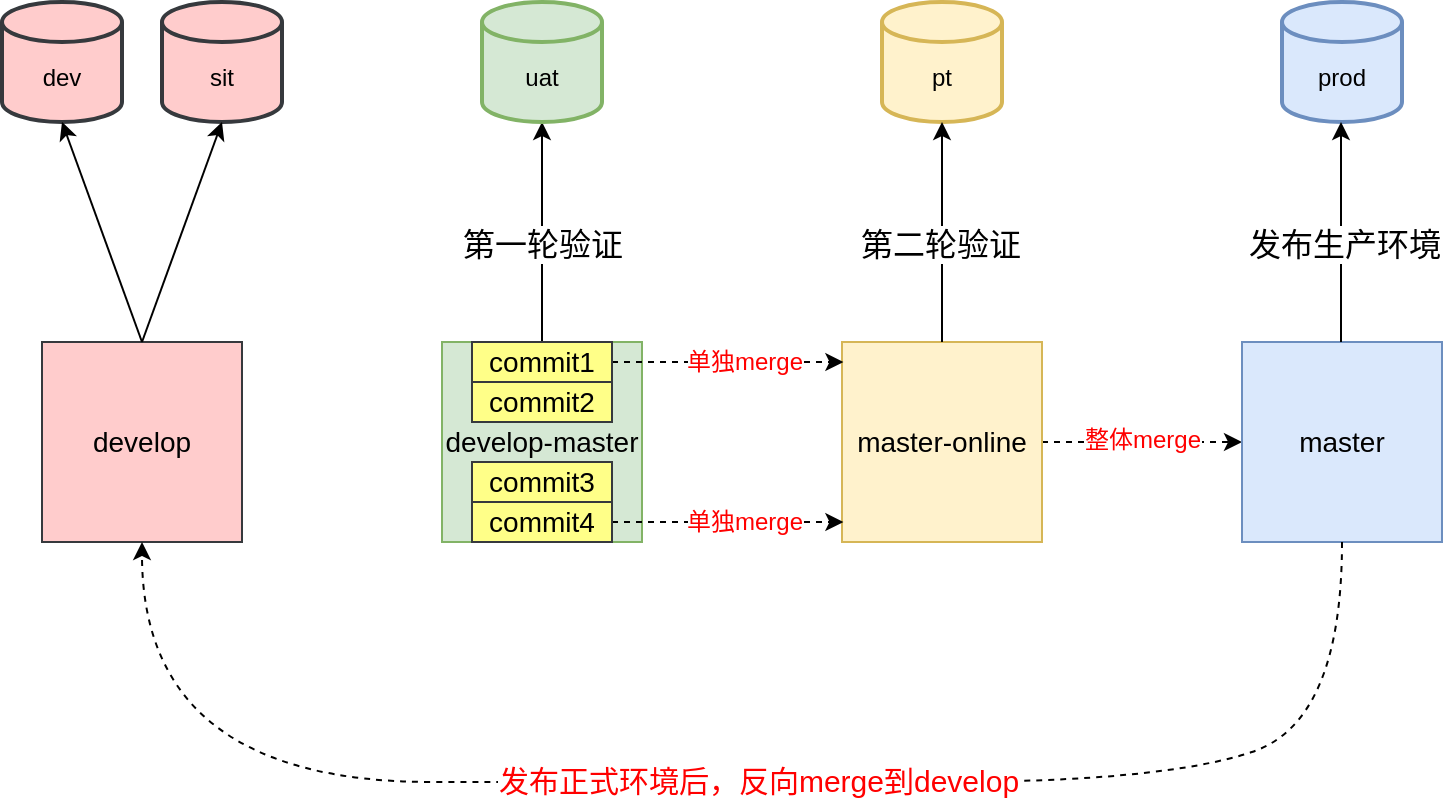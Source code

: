 <mxfile version="15.2.5" type="device"><diagram id="9r7O681StXnTLHuw9OHa" name="第 1 页"><mxGraphModel dx="1022" dy="379" grid="1" gridSize="10" guides="1" tooltips="1" connect="1" arrows="1" fold="1" page="1" pageScale="1" pageWidth="1200" pageHeight="1600" math="0" shadow="0"><root><mxCell id="0"/><mxCell id="1" parent="0"/><mxCell id="f5eDCt6-0xPmD6xEpQAD-1" value="develop" style="whiteSpace=wrap;html=1;aspect=fixed;fillColor=#ffcccc;strokeColor=#36393d;fontSize=14;" parent="1" vertex="1"><mxGeometry x="60" y="280" width="100" height="100" as="geometry"/></mxCell><mxCell id="f5eDCt6-0xPmD6xEpQAD-2" value="develop-master" style="whiteSpace=wrap;html=1;aspect=fixed;fillColor=#d5e8d4;strokeColor=#82b366;fontSize=14;labelPosition=center;verticalLabelPosition=middle;align=center;verticalAlign=middle;" parent="1" vertex="1"><mxGeometry x="260" y="280" width="100" height="100" as="geometry"/></mxCell><mxCell id="f5eDCt6-0xPmD6xEpQAD-46" value="" style="edgeStyle=orthogonalEdgeStyle;rounded=0;orthogonalLoop=1;jettySize=auto;html=1;fontSize=12;fontColor=#FF0000;dashed=1;" parent="1" source="f5eDCt6-0xPmD6xEpQAD-3" target="f5eDCt6-0xPmD6xEpQAD-4" edge="1"><mxGeometry relative="1" as="geometry"/></mxCell><mxCell id="f5eDCt6-0xPmD6xEpQAD-47" value="整体merge" style="edgeLabel;html=1;align=center;verticalAlign=middle;resizable=0;points=[];fontSize=12;fontColor=#FF0000;" parent="f5eDCt6-0xPmD6xEpQAD-46" vertex="1" connectable="0"><mxGeometry x="-0.267" y="1" relative="1" as="geometry"><mxPoint x="13" as="offset"/></mxGeometry></mxCell><mxCell id="f5eDCt6-0xPmD6xEpQAD-3" value="master-online" style="whiteSpace=wrap;html=1;aspect=fixed;fillColor=#fff2cc;strokeColor=#d6b656;fontSize=14;" parent="1" vertex="1"><mxGeometry x="460" y="280" width="100" height="100" as="geometry"/></mxCell><mxCell id="f5eDCt6-0xPmD6xEpQAD-4" value="master" style="whiteSpace=wrap;html=1;aspect=fixed;fillColor=#dae8fc;strokeColor=#6c8ebf;fontSize=14;" parent="1" vertex="1"><mxGeometry x="660" y="280" width="100" height="100" as="geometry"/></mxCell><mxCell id="f5eDCt6-0xPmD6xEpQAD-8" value="&lt;br&gt;dev" style="strokeWidth=2;html=1;shape=mxgraph.flowchart.database;whiteSpace=wrap;fillColor=#ffcccc;strokeColor=#36393d;" parent="1" vertex="1"><mxGeometry x="40" y="110" width="60" height="60" as="geometry"/></mxCell><mxCell id="f5eDCt6-0xPmD6xEpQAD-14" value="&lt;br&gt;sit" style="strokeWidth=2;html=1;shape=mxgraph.flowchart.database;whiteSpace=wrap;fillColor=#ffcccc;strokeColor=#36393d;" parent="1" vertex="1"><mxGeometry x="120" y="110" width="60" height="60" as="geometry"/></mxCell><mxCell id="f5eDCt6-0xPmD6xEpQAD-15" value="&lt;br&gt;pt" style="strokeWidth=2;html=1;shape=mxgraph.flowchart.database;whiteSpace=wrap;fillColor=#fff2cc;strokeColor=#d6b656;" parent="1" vertex="1"><mxGeometry x="480" y="110" width="60" height="60" as="geometry"/></mxCell><mxCell id="f5eDCt6-0xPmD6xEpQAD-16" value="&lt;br&gt;prod" style="strokeWidth=2;html=1;shape=mxgraph.flowchart.database;whiteSpace=wrap;fillColor=#dae8fc;strokeColor=#6c8ebf;" parent="1" vertex="1"><mxGeometry x="680" y="110" width="60" height="60" as="geometry"/></mxCell><mxCell id="f5eDCt6-0xPmD6xEpQAD-19" value="" style="endArrow=classic;html=1;fontSize=16;exitX=0.5;exitY=0;exitDx=0;exitDy=0;entryX=0.5;entryY=1;entryDx=0;entryDy=0;entryPerimeter=0;" parent="1" source="f5eDCt6-0xPmD6xEpQAD-2" target="f5eDCt6-0xPmD6xEpQAD-20" edge="1"><mxGeometry width="50" height="50" relative="1" as="geometry"><mxPoint x="380" y="310" as="sourcePoint"/><mxPoint x="430" y="260" as="targetPoint"/></mxGeometry></mxCell><mxCell id="f5eDCt6-0xPmD6xEpQAD-25" value="第一轮验证" style="edgeLabel;html=1;align=center;verticalAlign=middle;resizable=0;points=[];fontSize=16;" parent="f5eDCt6-0xPmD6xEpQAD-19" vertex="1" connectable="0"><mxGeometry x="0.358" y="4" relative="1" as="geometry"><mxPoint x="4" y="25" as="offset"/></mxGeometry></mxCell><mxCell id="f5eDCt6-0xPmD6xEpQAD-20" value="&lt;br&gt;uat" style="strokeWidth=2;html=1;shape=mxgraph.flowchart.database;whiteSpace=wrap;fillColor=#d5e8d4;strokeColor=#82b366;" parent="1" vertex="1"><mxGeometry x="280" y="110" width="60" height="60" as="geometry"/></mxCell><mxCell id="f5eDCt6-0xPmD6xEpQAD-21" value="" style="endArrow=classic;html=1;fontSize=16;exitX=0.5;exitY=0;exitDx=0;exitDy=0;entryX=0.5;entryY=1;entryDx=0;entryDy=0;entryPerimeter=0;" parent="1" source="f5eDCt6-0xPmD6xEpQAD-1" target="f5eDCt6-0xPmD6xEpQAD-14" edge="1"><mxGeometry width="50" height="50" relative="1" as="geometry"><mxPoint x="320" y="310" as="sourcePoint"/><mxPoint x="370" y="260" as="targetPoint"/></mxGeometry></mxCell><mxCell id="f5eDCt6-0xPmD6xEpQAD-22" value="" style="endArrow=classic;html=1;fontSize=16;exitX=0.5;exitY=0;exitDx=0;exitDy=0;entryX=0.5;entryY=1;entryDx=0;entryDy=0;entryPerimeter=0;" parent="1" source="f5eDCt6-0xPmD6xEpQAD-1" target="f5eDCt6-0xPmD6xEpQAD-8" edge="1"><mxGeometry width="50" height="50" relative="1" as="geometry"><mxPoint x="120" y="290" as="sourcePoint"/><mxPoint x="180" y="180" as="targetPoint"/></mxGeometry></mxCell><mxCell id="f5eDCt6-0xPmD6xEpQAD-23" value="" style="endArrow=classic;html=1;fontSize=16;exitX=0.5;exitY=0;exitDx=0;exitDy=0;entryX=0.5;entryY=1;entryDx=0;entryDy=0;entryPerimeter=0;" parent="1" source="f5eDCt6-0xPmD6xEpQAD-3" target="f5eDCt6-0xPmD6xEpQAD-15" edge="1"><mxGeometry width="50" height="50" relative="1" as="geometry"><mxPoint x="440" y="210" as="sourcePoint"/><mxPoint x="490" y="160" as="targetPoint"/></mxGeometry></mxCell><mxCell id="f5eDCt6-0xPmD6xEpQAD-26" value="第二轮验证" style="edgeLabel;html=1;align=center;verticalAlign=middle;resizable=0;points=[];fontSize=16;" parent="f5eDCt6-0xPmD6xEpQAD-23" vertex="1" connectable="0"><mxGeometry x="0.394" y="1" relative="1" as="geometry"><mxPoint y="27" as="offset"/></mxGeometry></mxCell><mxCell id="f5eDCt6-0xPmD6xEpQAD-24" value="" style="endArrow=classic;html=1;fontSize=16;exitX=0.5;exitY=0;exitDx=0;exitDy=0;entryX=0.5;entryY=1;entryDx=0;entryDy=0;entryPerimeter=0;" parent="1" edge="1"><mxGeometry width="50" height="50" relative="1" as="geometry"><mxPoint x="709.5" y="280" as="sourcePoint"/><mxPoint x="709.5" y="170" as="targetPoint"/></mxGeometry></mxCell><mxCell id="f5eDCt6-0xPmD6xEpQAD-32" value="发布生产环境" style="edgeLabel;html=1;align=center;verticalAlign=middle;resizable=0;points=[];fontSize=16;" parent="f5eDCt6-0xPmD6xEpQAD-24" vertex="1" connectable="0"><mxGeometry x="-0.297" y="-2" relative="1" as="geometry"><mxPoint x="-1" y="-11" as="offset"/></mxGeometry></mxCell><mxCell id="f5eDCt6-0xPmD6xEpQAD-40" style="edgeStyle=orthogonalEdgeStyle;rounded=1;orthogonalLoop=1;jettySize=auto;html=1;exitX=1;exitY=0.5;exitDx=0;exitDy=0;entryX=0.007;entryY=0.1;entryDx=0;entryDy=0;entryPerimeter=0;fontSize=14;dashed=1;" parent="1" source="f5eDCt6-0xPmD6xEpQAD-34" target="f5eDCt6-0xPmD6xEpQAD-3" edge="1"><mxGeometry relative="1" as="geometry"/></mxCell><mxCell id="f5eDCt6-0xPmD6xEpQAD-42" value="单独merge" style="edgeLabel;html=1;align=center;verticalAlign=middle;resizable=0;points=[];fontSize=12;fontColor=#FF0000;" parent="f5eDCt6-0xPmD6xEpQAD-40" vertex="1" connectable="0"><mxGeometry x="0.233" y="-1" relative="1" as="geometry"><mxPoint x="-6" y="-1" as="offset"/></mxGeometry></mxCell><mxCell id="f5eDCt6-0xPmD6xEpQAD-34" value="commit1" style="rounded=0;whiteSpace=wrap;html=1;fontSize=14;fillColor=#ffff88;strokeColor=#36393d;" parent="1" vertex="1"><mxGeometry x="275" y="280" width="70" height="20" as="geometry"/></mxCell><mxCell id="f5eDCt6-0xPmD6xEpQAD-36" value="commit2" style="rounded=0;whiteSpace=wrap;html=1;fontSize=14;fillColor=#ffff88;strokeColor=#36393d;" parent="1" vertex="1"><mxGeometry x="275" y="300" width="70" height="20" as="geometry"/></mxCell><mxCell id="f5eDCt6-0xPmD6xEpQAD-43" style="edgeStyle=orthogonalEdgeStyle;rounded=0;orthogonalLoop=1;jettySize=auto;html=1;exitX=1;exitY=0.5;exitDx=0;exitDy=0;entryX=0.007;entryY=0.9;entryDx=0;entryDy=0;entryPerimeter=0;fontSize=12;dashed=1;" parent="1" source="f5eDCt6-0xPmD6xEpQAD-38" target="f5eDCt6-0xPmD6xEpQAD-3" edge="1"><mxGeometry relative="1" as="geometry"/></mxCell><mxCell id="f5eDCt6-0xPmD6xEpQAD-45" value="单独merge" style="edgeLabel;html=1;align=center;verticalAlign=middle;resizable=0;points=[];fontSize=12;fontColor=#FF0000;" parent="f5eDCt6-0xPmD6xEpQAD-43" vertex="1" connectable="0"><mxGeometry x="0.285" relative="1" as="geometry"><mxPoint x="-9" as="offset"/></mxGeometry></mxCell><mxCell id="f5eDCt6-0xPmD6xEpQAD-38" value="commit4" style="rounded=0;whiteSpace=wrap;html=1;fontSize=14;fillColor=#ffff88;strokeColor=#36393d;" parent="1" vertex="1"><mxGeometry x="275" y="360" width="70" height="20" as="geometry"/></mxCell><mxCell id="f5eDCt6-0xPmD6xEpQAD-39" value="commit3" style="rounded=0;whiteSpace=wrap;html=1;fontSize=14;fillColor=#ffff88;strokeColor=#36393d;" parent="1" vertex="1"><mxGeometry x="275" y="340" width="70" height="20" as="geometry"/></mxCell><mxCell id="f5eDCt6-0xPmD6xEpQAD-57" value="" style="curved=1;endArrow=classic;html=1;dashed=1;fontSize=12;fontColor=#000000;exitX=0.5;exitY=1;exitDx=0;exitDy=0;" parent="1" source="f5eDCt6-0xPmD6xEpQAD-4" edge="1"><mxGeometry width="50" height="50" relative="1" as="geometry"><mxPoint x="240" y="610" as="sourcePoint"/><mxPoint x="110" y="380" as="targetPoint"/><Array as="points"><mxPoint x="710" y="470"/><mxPoint x="620" y="500"/><mxPoint x="400" y="500"/><mxPoint x="110" y="500"/></Array></mxGeometry></mxCell><mxCell id="f5eDCt6-0xPmD6xEpQAD-58" value="发布正式环境后，反向merge到develop" style="edgeLabel;html=1;align=center;verticalAlign=middle;resizable=0;points=[];fontSize=15;fontColor=#FF0000;" parent="f5eDCt6-0xPmD6xEpQAD-57" vertex="1" connectable="0"><mxGeometry x="-0.05" y="-1" relative="1" as="geometry"><mxPoint as="offset"/></mxGeometry></mxCell></root></mxGraphModel></diagram></mxfile>